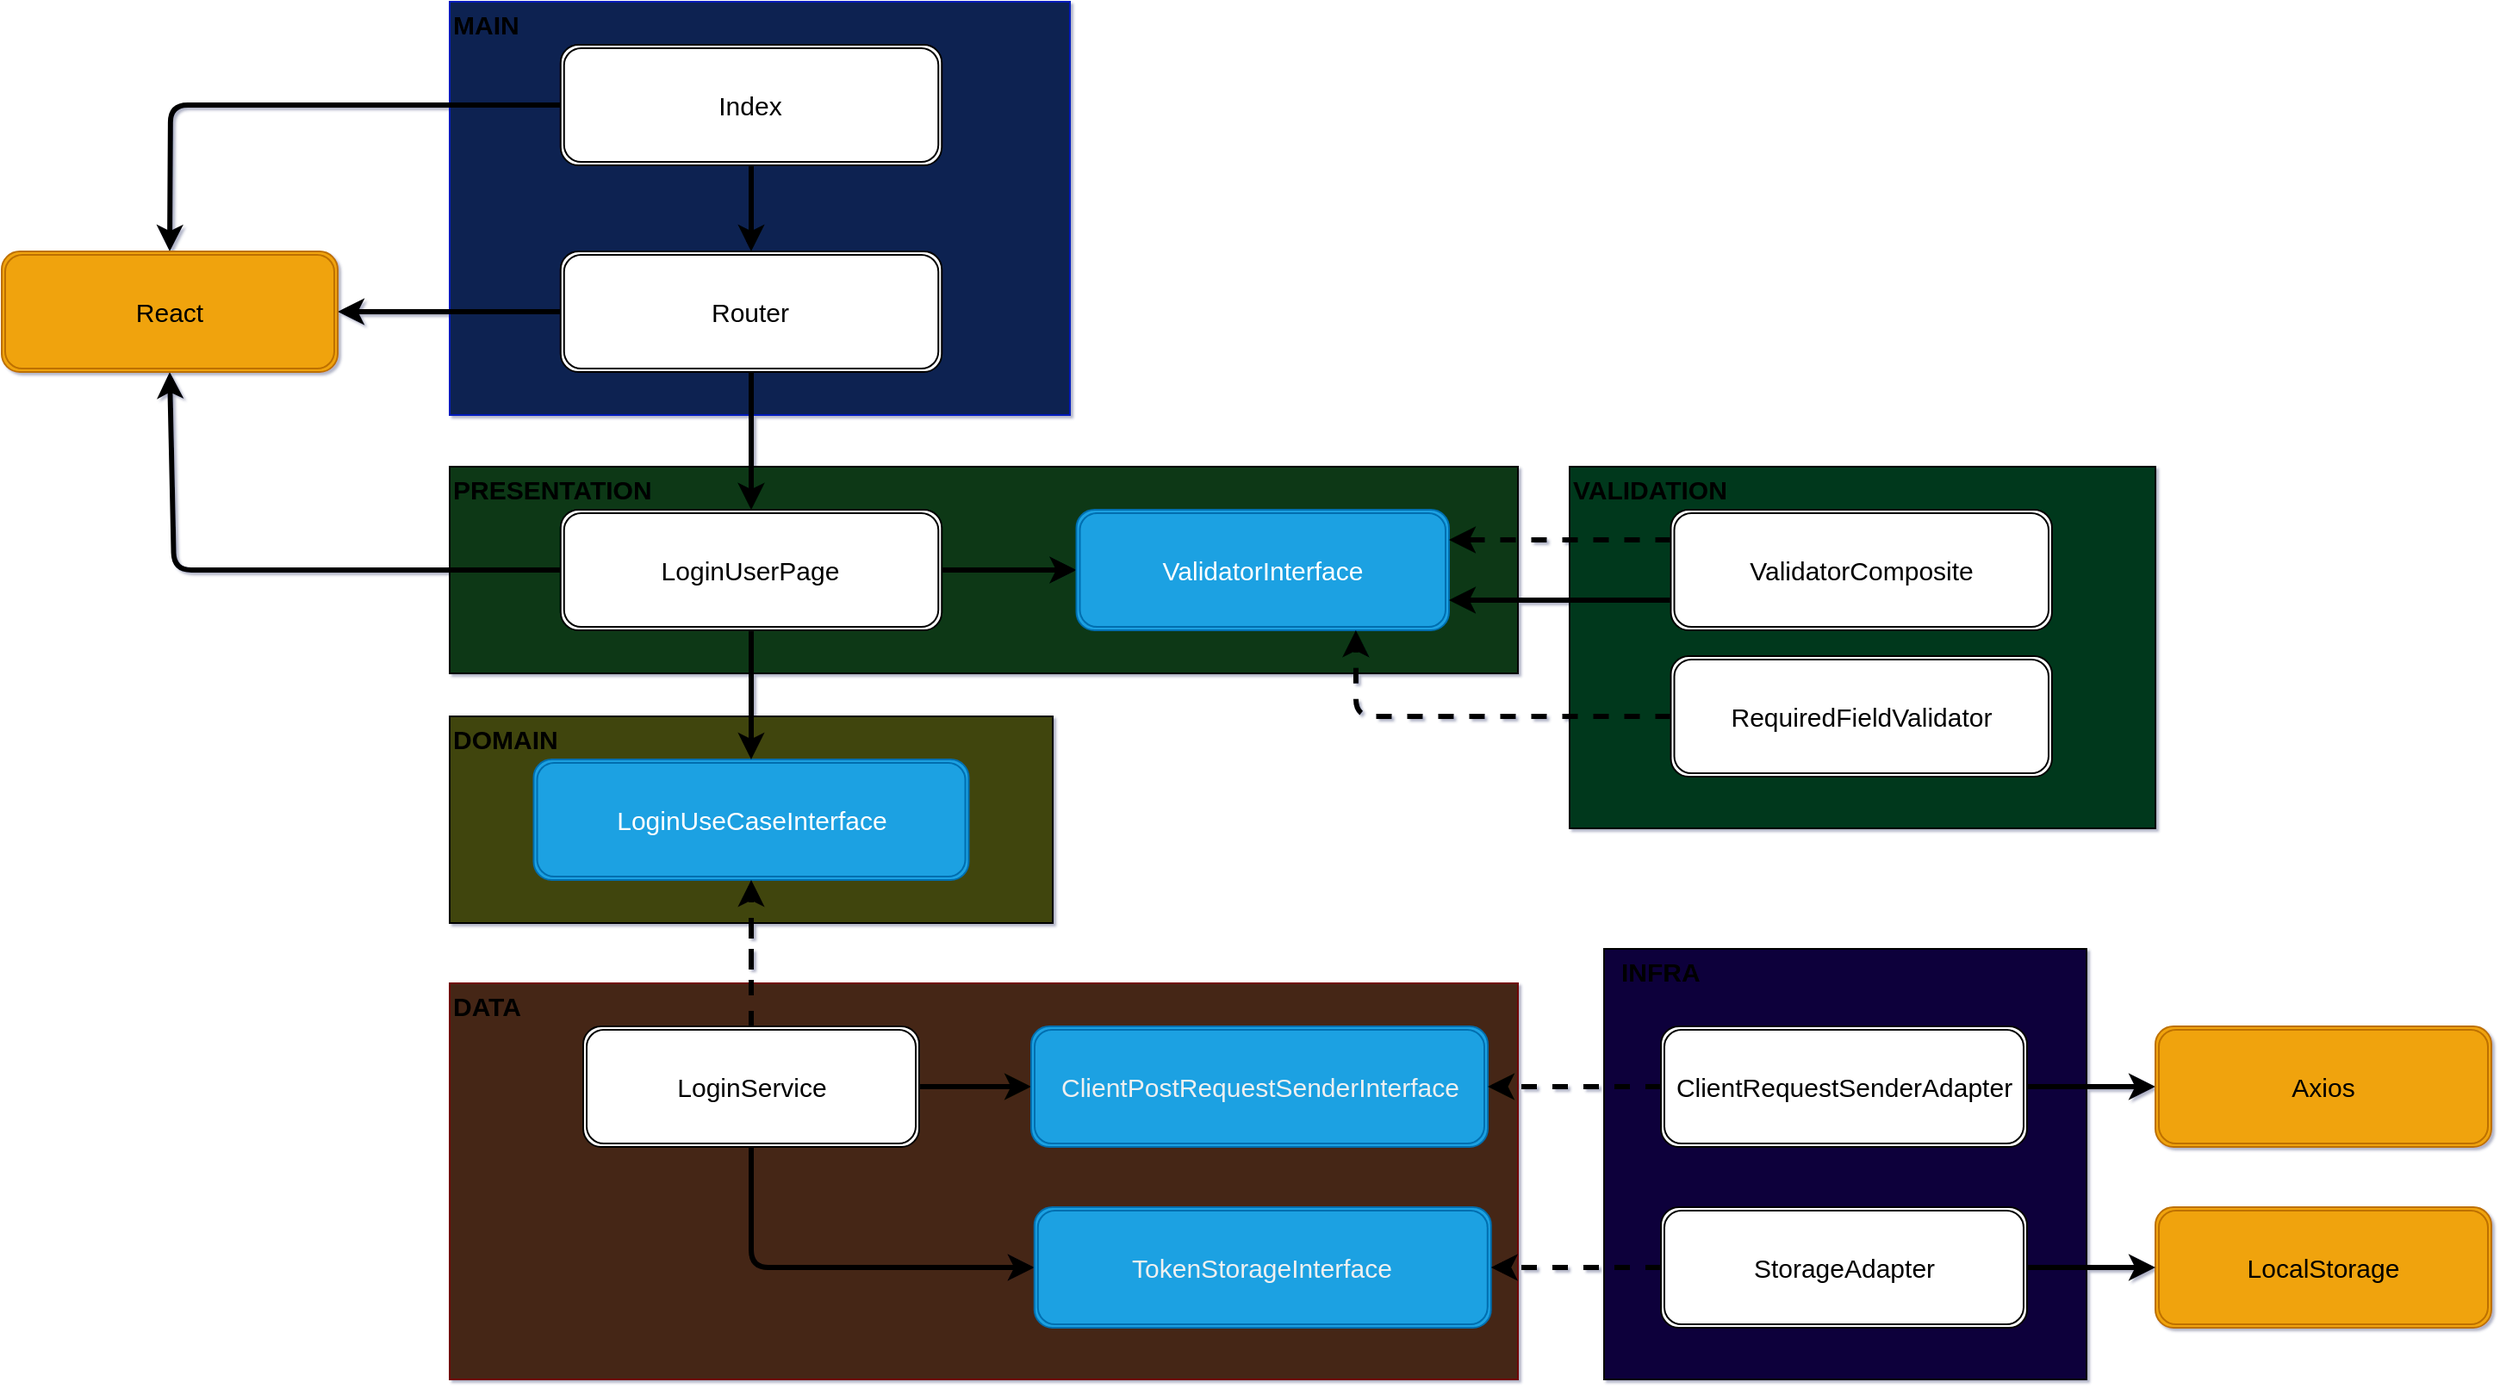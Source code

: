 <mxfile>
    <diagram id="NI4gVl3g9qLXOJn4oS7B" name="Page-1">
        <mxGraphModel dx="1502" dy="2065" grid="1" gridSize="10" guides="1" tooltips="1" connect="1" arrows="1" fold="1" page="1" pageScale="1" pageWidth="850" pageHeight="1100" math="0" shadow="1">
            <root>
                <mxCell id="0"/>
                <mxCell id="1" parent="0"/>
                <mxCell id="21" value="" style="edgeStyle=none;html=1;dashed=1;strokeWidth=3;fontSize=15;" parent="1" source="3" target="9" edge="1">
                    <mxGeometry relative="1" as="geometry"/>
                </mxCell>
                <mxCell id="3" value="" style="rounded=0;whiteSpace=wrap;html=1;fillColor=#41450C;" parent="1" vertex="1">
                    <mxGeometry x="360" y="155" width="350" height="120" as="geometry"/>
                </mxCell>
                <mxCell id="4" value="DOMAIN" style="text;strokeColor=none;fillColor=none;html=1;fontSize=15;fontStyle=1;verticalAlign=middle;align=left;" parent="1" vertex="1">
                    <mxGeometry x="360" y="155" width="60" height="25" as="geometry"/>
                </mxCell>
                <mxCell id="5" value="LoginUseCaseInterface" style="shape=ext;double=1;rounded=1;whiteSpace=wrap;html=1;fontSize=15;fillColor=#1ba1e2;fontColor=#ffffff;strokeColor=#006EAF;" parent="1" vertex="1">
                    <mxGeometry x="408.75" y="180" width="252.5" height="70" as="geometry"/>
                </mxCell>
                <mxCell id="7" value="" style="rounded=0;whiteSpace=wrap;html=1;fillColor=#452616;fontColor=#ffffff;strokeColor=#6F0000;gradientColor=none;shadow=0;" parent="1" vertex="1">
                    <mxGeometry x="360" y="310" width="620" height="230" as="geometry"/>
                </mxCell>
                <mxCell id="8" value="DATA" style="text;strokeColor=none;fillColor=none;html=1;fontSize=15;fontStyle=1;verticalAlign=middle;align=left;" parent="1" vertex="1">
                    <mxGeometry x="360" y="310" width="60" height="25" as="geometry"/>
                </mxCell>
                <mxCell id="10" style="edgeStyle=none;html=1;exitX=0.5;exitY=0;exitDx=0;exitDy=0;entryX=0.5;entryY=1;entryDx=0;entryDy=0;fontSize=15;strokeWidth=3;dashed=1;" parent="1" source="9" target="5" edge="1">
                    <mxGeometry relative="1" as="geometry"/>
                </mxCell>
                <mxCell id="13" style="edgeStyle=none;html=1;exitX=1;exitY=0.5;exitDx=0;exitDy=0;entryX=0;entryY=0.5;entryDx=0;entryDy=0;strokeWidth=3;fontSize=15;" parent="1" source="9" target="12" edge="1">
                    <mxGeometry relative="1" as="geometry"/>
                </mxCell>
                <mxCell id="76" style="edgeStyle=none;html=1;exitX=0.5;exitY=1;exitDx=0;exitDy=0;entryX=0;entryY=0.5;entryDx=0;entryDy=0;strokeWidth=3;" edge="1" parent="1" source="9" target="75">
                    <mxGeometry relative="1" as="geometry">
                        <Array as="points">
                            <mxPoint x="535" y="475"/>
                        </Array>
                    </mxGeometry>
                </mxCell>
                <mxCell id="9" value="LoginService" style="shape=ext;double=1;rounded=1;whiteSpace=wrap;html=1;fontSize=15;glass=0;" parent="1" vertex="1">
                    <mxGeometry x="437.5" y="335" width="195" height="70" as="geometry"/>
                </mxCell>
                <mxCell id="12" value="&lt;span style=&quot;color: rgb(240, 240, 240);&quot;&gt;ClientPostRequestSenderInterface&lt;/span&gt;" style="shape=ext;double=1;rounded=1;whiteSpace=wrap;html=1;fontSize=15;fillColor=#1ba1e2;fontColor=#ffffff;strokeColor=#006EAF;" parent="1" vertex="1">
                    <mxGeometry x="697.5" y="335" width="265" height="70" as="geometry"/>
                </mxCell>
                <mxCell id="14" value="" style="rounded=0;whiteSpace=wrap;html=1;fillColor=#0E003B;" parent="1" vertex="1">
                    <mxGeometry x="1030" y="290" width="280" height="250" as="geometry"/>
                </mxCell>
                <mxCell id="15" value="INFRA" style="text;strokeColor=none;fillColor=none;html=1;fontSize=15;fontStyle=1;verticalAlign=middle;align=left;" parent="1" vertex="1">
                    <mxGeometry x="1037.5" y="290" width="60" height="25" as="geometry"/>
                </mxCell>
                <mxCell id="78" style="edgeStyle=none;html=1;exitX=1;exitY=0.5;exitDx=0;exitDy=0;entryX=0;entryY=0.5;entryDx=0;entryDy=0;strokeWidth=3;" edge="1" parent="1" source="17" target="18">
                    <mxGeometry relative="1" as="geometry"/>
                </mxCell>
                <mxCell id="80" style="edgeStyle=none;html=1;exitX=0;exitY=0.5;exitDx=0;exitDy=0;entryX=1;entryY=0.5;entryDx=0;entryDy=0;strokeWidth=3;dashed=1;" edge="1" parent="1" source="17" target="12">
                    <mxGeometry relative="1" as="geometry"/>
                </mxCell>
                <mxCell id="17" value="ClientRequestSenderAdapter" style="shape=ext;double=1;rounded=1;whiteSpace=wrap;html=1;fontSize=15;" parent="1" vertex="1">
                    <mxGeometry x="1063" y="335" width="212.5" height="70" as="geometry"/>
                </mxCell>
                <mxCell id="18" value="Axios" style="shape=ext;double=1;rounded=1;whiteSpace=wrap;html=1;fontSize=15;fillColor=#f0a30a;fontColor=#000000;strokeColor=#BD7000;" parent="1" vertex="1">
                    <mxGeometry x="1350" y="335" width="195" height="70" as="geometry"/>
                </mxCell>
                <mxCell id="22" value="" style="rounded=0;whiteSpace=wrap;html=1;fillColor=#083815;" parent="1" vertex="1">
                    <mxGeometry x="360" y="10" width="620" height="120" as="geometry"/>
                </mxCell>
                <mxCell id="23" value="PRESENTATION" style="text;strokeColor=none;fillColor=none;html=1;fontSize=15;fontStyle=1;verticalAlign=middle;align=left;" parent="1" vertex="1">
                    <mxGeometry x="360" y="10" width="60" height="25" as="geometry"/>
                </mxCell>
                <mxCell id="30" style="edgeStyle=none;html=1;exitX=1;exitY=0.5;exitDx=0;exitDy=0;entryX=0;entryY=0.5;entryDx=0;entryDy=0;strokeWidth=3;fontSize=15;" parent="1" source="24" target="29" edge="1">
                    <mxGeometry relative="1" as="geometry"/>
                </mxCell>
                <mxCell id="31" style="edgeStyle=none;html=1;exitX=0.5;exitY=1;exitDx=0;exitDy=0;entryX=0.5;entryY=0;entryDx=0;entryDy=0;strokeWidth=3;fontSize=15;" parent="1" source="24" target="5" edge="1">
                    <mxGeometry relative="1" as="geometry"/>
                </mxCell>
                <mxCell id="69" style="edgeStyle=none;html=1;exitX=0;exitY=0.5;exitDx=0;exitDy=0;entryX=0.5;entryY=1;entryDx=0;entryDy=0;strokeWidth=3;fontSize=15;" parent="1" source="24" target="68" edge="1">
                    <mxGeometry relative="1" as="geometry">
                        <Array as="points">
                            <mxPoint x="200" y="70"/>
                        </Array>
                    </mxGeometry>
                </mxCell>
                <mxCell id="24" value="LoginUserPage" style="shape=ext;double=1;rounded=1;whiteSpace=wrap;html=1;fontSize=15;" parent="1" vertex="1">
                    <mxGeometry x="424.38" y="35" width="221.25" height="70" as="geometry"/>
                </mxCell>
                <mxCell id="29" value="ValidatorInterface" style="shape=ext;double=1;rounded=1;whiteSpace=wrap;html=1;fontSize=15;fillColor=#1ba1e2;fontColor=#ffffff;strokeColor=#006EAF;" parent="1" vertex="1">
                    <mxGeometry x="723.75" y="35" width="216.25" height="70" as="geometry"/>
                </mxCell>
                <mxCell id="36" value="" style="rounded=0;whiteSpace=wrap;html=1;fillColor=#0b2251;fontColor=#ffffff;strokeColor=#001DBC;" parent="1" vertex="1">
                    <mxGeometry x="360" y="-260" width="360" height="240" as="geometry"/>
                </mxCell>
                <mxCell id="37" value="MAIN" style="text;strokeColor=none;fillColor=none;html=1;fontSize=15;fontStyle=1;verticalAlign=middle;align=left;" parent="1" vertex="1">
                    <mxGeometry x="360" y="-260" width="60" height="25" as="geometry"/>
                </mxCell>
                <mxCell id="65" style="edgeStyle=none;html=1;exitX=0.5;exitY=1;exitDx=0;exitDy=0;entryX=0.5;entryY=0;entryDx=0;entryDy=0;strokeWidth=3;fontSize=15;" parent="1" source="39" target="24" edge="1">
                    <mxGeometry relative="1" as="geometry"/>
                </mxCell>
                <mxCell id="70" style="edgeStyle=none;html=1;exitX=0;exitY=0.5;exitDx=0;exitDy=0;entryX=1;entryY=0.5;entryDx=0;entryDy=0;strokeWidth=3;fontSize=15;" parent="1" source="39" target="68" edge="1">
                    <mxGeometry relative="1" as="geometry"/>
                </mxCell>
                <mxCell id="39" value="Router" style="shape=ext;double=1;rounded=1;whiteSpace=wrap;html=1;fontSize=15;" parent="1" vertex="1">
                    <mxGeometry x="424.38" y="-115" width="221.25" height="70" as="geometry"/>
                </mxCell>
                <mxCell id="45" value="" style="rounded=0;whiteSpace=wrap;html=1;fillColor=#06381A;" parent="1" vertex="1">
                    <mxGeometry x="1010" y="10" width="340" height="210" as="geometry"/>
                </mxCell>
                <mxCell id="46" value="VALIDATION" style="text;strokeColor=none;fillColor=none;html=1;fontSize=15;fontStyle=1;verticalAlign=middle;align=left;" parent="1" vertex="1">
                    <mxGeometry x="1010" y="10" width="60" height="25" as="geometry"/>
                </mxCell>
                <mxCell id="61" style="edgeStyle=none;html=1;exitX=0;exitY=0.25;exitDx=0;exitDy=0;strokeWidth=3;fontSize=15;dashed=1;entryX=1;entryY=0.25;entryDx=0;entryDy=0;" parent="1" source="48" target="29" edge="1">
                    <mxGeometry relative="1" as="geometry"/>
                </mxCell>
                <mxCell id="72" style="edgeStyle=none;html=1;exitX=0;exitY=0.75;exitDx=0;exitDy=0;entryX=1;entryY=0.75;entryDx=0;entryDy=0;strokeWidth=3;fontSize=15;" parent="1" source="48" target="29" edge="1">
                    <mxGeometry relative="1" as="geometry"/>
                </mxCell>
                <mxCell id="48" value="ValidatorComposite" style="shape=ext;double=1;rounded=1;whiteSpace=wrap;html=1;fontSize=15;" parent="1" vertex="1">
                    <mxGeometry x="1068.75" y="35" width="221.25" height="70" as="geometry"/>
                </mxCell>
                <mxCell id="62" style="edgeStyle=none;html=1;exitX=0;exitY=0.5;exitDx=0;exitDy=0;entryX=0.75;entryY=1;entryDx=0;entryDy=0;dashed=1;strokeWidth=3;fontSize=15;" parent="1" source="51" target="29" edge="1">
                    <mxGeometry relative="1" as="geometry">
                        <Array as="points">
                            <mxPoint x="886" y="155"/>
                        </Array>
                    </mxGeometry>
                </mxCell>
                <mxCell id="51" value="RequiredFieldValidator" style="shape=ext;double=1;rounded=1;whiteSpace=wrap;html=1;fontSize=15;" parent="1" vertex="1">
                    <mxGeometry x="1068.75" y="120" width="221.25" height="70" as="geometry"/>
                </mxCell>
                <mxCell id="67" style="edgeStyle=none;html=1;exitX=0.5;exitY=1;exitDx=0;exitDy=0;entryX=0.5;entryY=0;entryDx=0;entryDy=0;strokeWidth=3;fontSize=15;" parent="1" source="66" target="39" edge="1">
                    <mxGeometry relative="1" as="geometry"/>
                </mxCell>
                <mxCell id="71" style="edgeStyle=none;html=1;exitX=0;exitY=0.5;exitDx=0;exitDy=0;entryX=0.5;entryY=0;entryDx=0;entryDy=0;strokeWidth=3;fontSize=15;" parent="1" source="66" target="68" edge="1">
                    <mxGeometry relative="1" as="geometry">
                        <Array as="points">
                            <mxPoint x="198" y="-200"/>
                        </Array>
                    </mxGeometry>
                </mxCell>
                <mxCell id="66" value="Index" style="shape=ext;double=1;rounded=1;whiteSpace=wrap;html=1;fontSize=15;" parent="1" vertex="1">
                    <mxGeometry x="424.38" y="-235" width="221.25" height="70" as="geometry"/>
                </mxCell>
                <mxCell id="68" value="React" style="shape=ext;double=1;rounded=1;whiteSpace=wrap;html=1;fontSize=15;fillColor=#f0a30a;fontColor=#000000;strokeColor=#BD7000;" parent="1" vertex="1">
                    <mxGeometry x="100" y="-115" width="195" height="70" as="geometry"/>
                </mxCell>
                <mxCell id="74" value="LocalStorage" style="shape=ext;double=1;rounded=1;whiteSpace=wrap;html=1;fontSize=15;fillColor=#f0a30a;fontColor=#000000;strokeColor=#BD7000;" vertex="1" parent="1">
                    <mxGeometry x="1350" y="440" width="195" height="70" as="geometry"/>
                </mxCell>
                <mxCell id="75" value="&lt;span style=&quot;color: rgb(240, 240, 240);&quot;&gt;TokenStorageInterface&lt;/span&gt;" style="shape=ext;double=1;rounded=1;whiteSpace=wrap;html=1;fontSize=15;fillColor=#1ba1e2;fontColor=#ffffff;strokeColor=#006EAF;" vertex="1" parent="1">
                    <mxGeometry x="699.38" y="440" width="265" height="70" as="geometry"/>
                </mxCell>
                <mxCell id="79" style="edgeStyle=none;html=1;exitX=1;exitY=0.5;exitDx=0;exitDy=0;entryX=0;entryY=0.5;entryDx=0;entryDy=0;strokeWidth=3;" edge="1" parent="1" source="77" target="74">
                    <mxGeometry relative="1" as="geometry"/>
                </mxCell>
                <mxCell id="81" style="edgeStyle=none;html=1;exitX=0;exitY=0.5;exitDx=0;exitDy=0;dashed=1;strokeWidth=3;" edge="1" parent="1" source="77" target="75">
                    <mxGeometry relative="1" as="geometry"/>
                </mxCell>
                <mxCell id="77" value="StorageAdapter" style="shape=ext;double=1;rounded=1;whiteSpace=wrap;html=1;fontSize=15;" vertex="1" parent="1">
                    <mxGeometry x="1063" y="440" width="212.5" height="70" as="geometry"/>
                </mxCell>
            </root>
        </mxGraphModel>
    </diagram>
</mxfile>